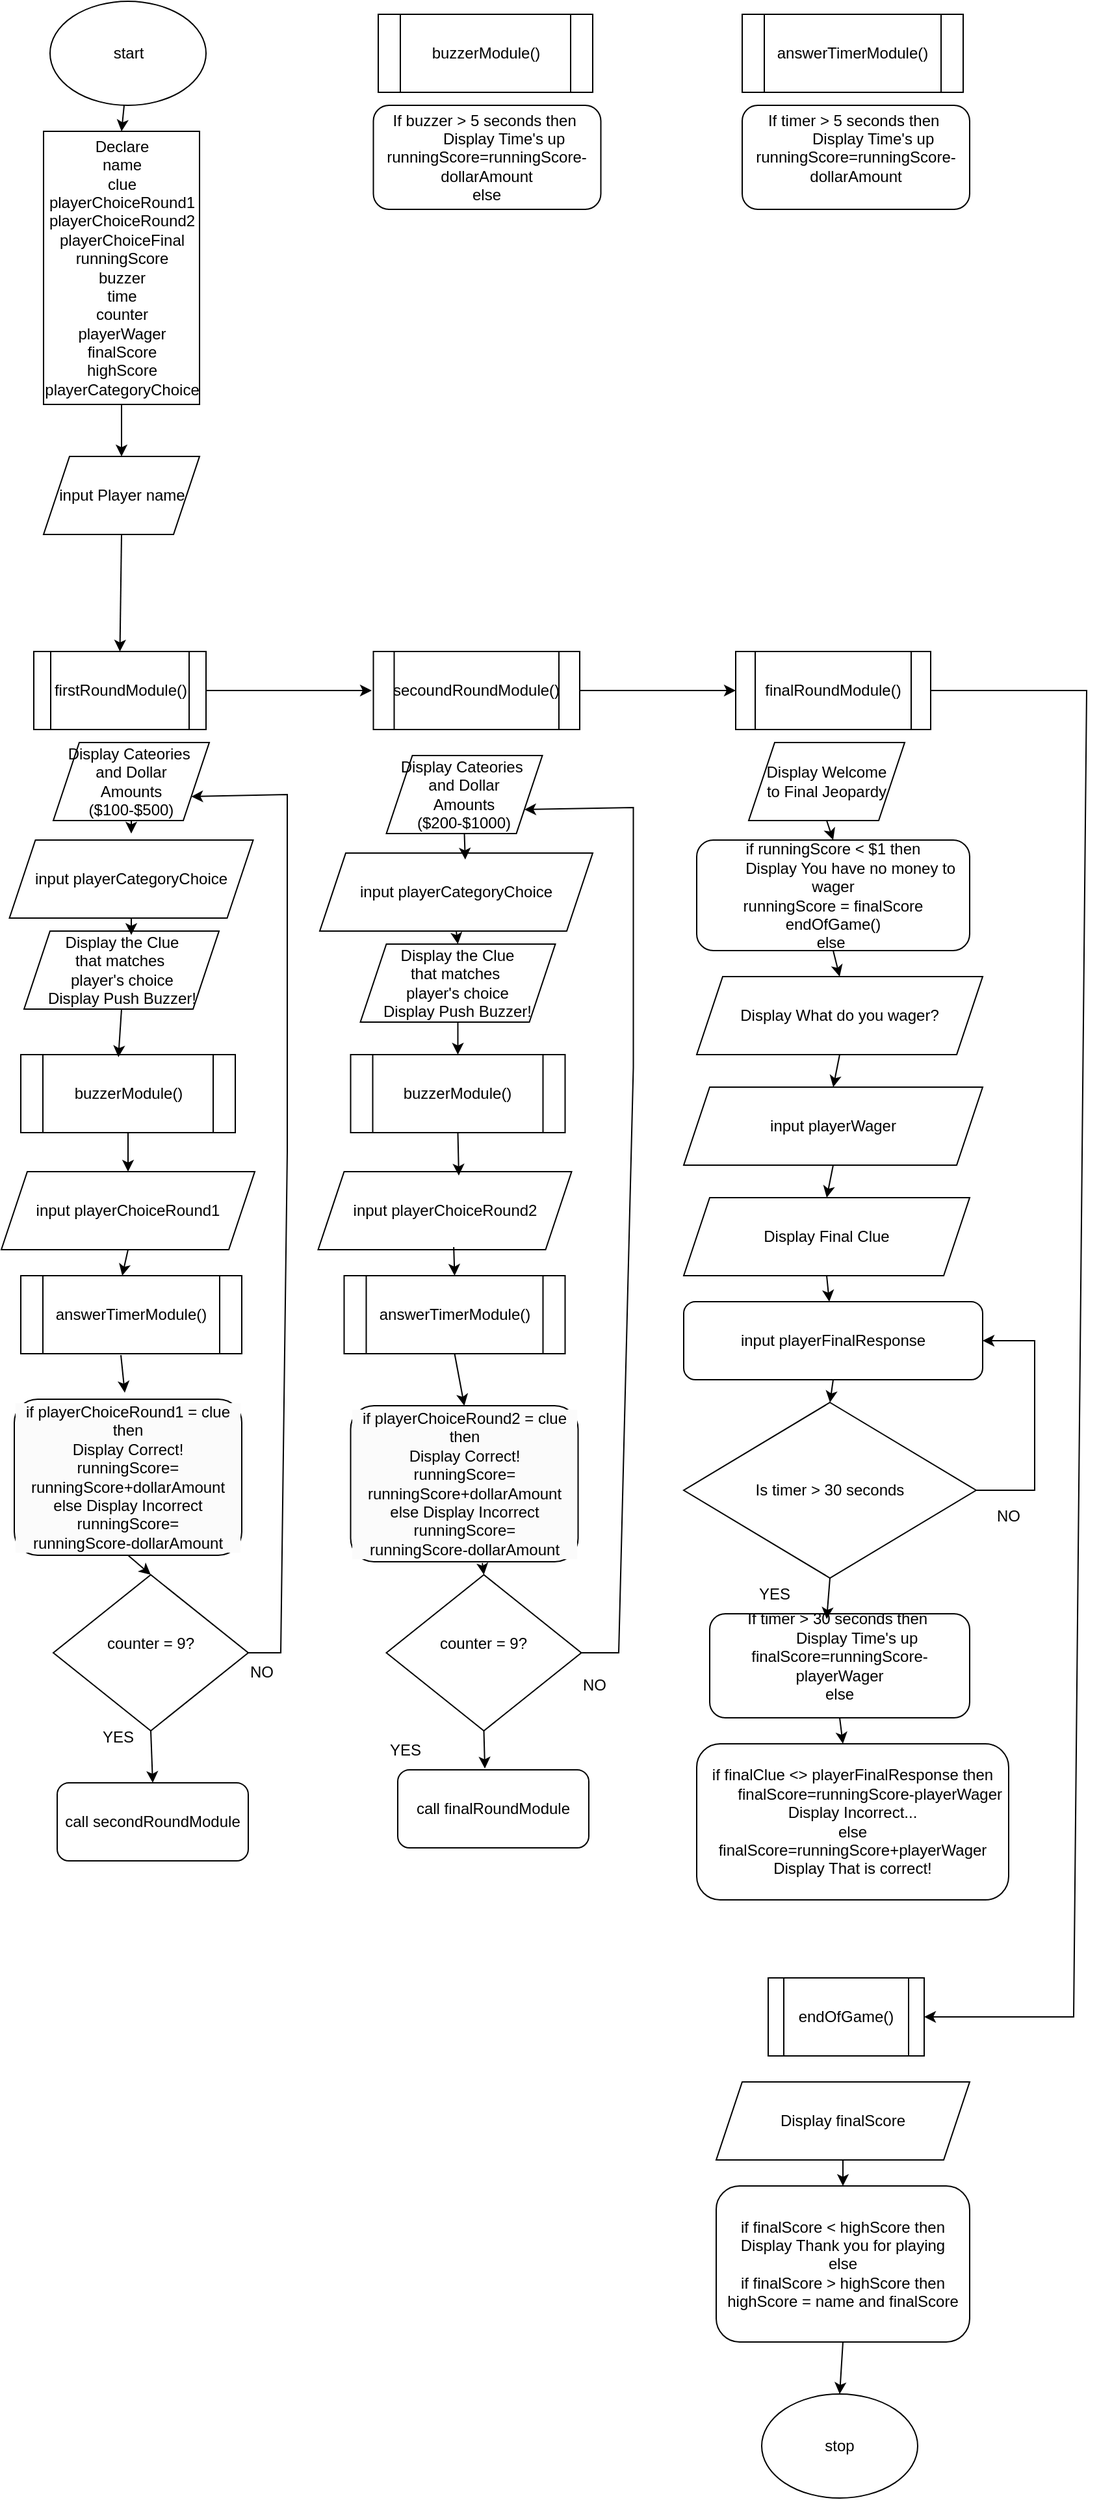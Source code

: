 <mxfile version="24.7.17">
  <diagram name="Page-1" id="1mhyd2RmHcJSfzY_riYw">
    <mxGraphModel dx="1114" dy="659" grid="1" gridSize="10" guides="1" tooltips="1" connect="1" arrows="1" fold="1" page="1" pageScale="1" pageWidth="850" pageHeight="1100" math="0" shadow="0">
      <root>
        <mxCell id="0" />
        <mxCell id="1" parent="0" />
        <mxCell id="DNOfdD8zVIgNk7MukMJV-1" value="start" style="ellipse;whiteSpace=wrap;html=1;" vertex="1" parent="1">
          <mxGeometry x="42.5" width="120" height="80" as="geometry" />
        </mxCell>
        <mxCell id="DNOfdD8zVIgNk7MukMJV-3" value="Declare&lt;div&gt;name&lt;/div&gt;&lt;div&gt;clue&lt;/div&gt;&lt;div&gt;playerChoiceRound1&lt;/div&gt;&lt;div&gt;playerChoiceRound2&lt;/div&gt;&lt;div&gt;playerChoiceFinal&lt;/div&gt;&lt;div&gt;runningScore&lt;/div&gt;&lt;div&gt;&lt;span style=&quot;background-color: initial;&quot;&gt;buzzer&lt;/span&gt;&lt;/div&gt;&lt;div&gt;&lt;span style=&quot;background-color: initial;&quot;&gt;time&lt;/span&gt;&lt;br&gt;&lt;/div&gt;&lt;div&gt;counter&lt;/div&gt;&lt;div&gt;playerWager&lt;/div&gt;&lt;div&gt;finalScore&lt;/div&gt;&lt;div&gt;highScore&lt;/div&gt;&lt;div&gt;playerCategoryChoice&lt;br&gt;&lt;/div&gt;" style="rounded=0;whiteSpace=wrap;html=1;" vertex="1" parent="1">
          <mxGeometry x="37.5" y="100" width="120" height="210" as="geometry" />
        </mxCell>
        <mxCell id="DNOfdD8zVIgNk7MukMJV-4" value="" style="endArrow=classic;html=1;rounded=0;entryX=0.5;entryY=0;entryDx=0;entryDy=0;" edge="1" parent="1" source="DNOfdD8zVIgNk7MukMJV-1" target="DNOfdD8zVIgNk7MukMJV-3">
          <mxGeometry width="50" height="50" relative="1" as="geometry">
            <mxPoint x="127.5" y="190" as="sourcePoint" />
            <mxPoint x="177.5" y="140" as="targetPoint" />
          </mxGeometry>
        </mxCell>
        <mxCell id="DNOfdD8zVIgNk7MukMJV-5" value="input Player name" style="shape=parallelogram;perimeter=parallelogramPerimeter;whiteSpace=wrap;html=1;fixedSize=1;" vertex="1" parent="1">
          <mxGeometry x="37.5" y="350" width="120" height="60" as="geometry" />
        </mxCell>
        <mxCell id="DNOfdD8zVIgNk7MukMJV-6" value="firstRoundModule()" style="shape=process;whiteSpace=wrap;html=1;backgroundOutline=1;" vertex="1" parent="1">
          <mxGeometry x="30" y="500" width="132.5" height="60" as="geometry" />
        </mxCell>
        <mxCell id="DNOfdD8zVIgNk7MukMJV-7" value="secoundRoundModule()" style="shape=process;whiteSpace=wrap;html=1;backgroundOutline=1;" vertex="1" parent="1">
          <mxGeometry x="291.25" y="500" width="158.75" height="60" as="geometry" />
        </mxCell>
        <mxCell id="DNOfdD8zVIgNk7MukMJV-8" value="finalRoundModule()" style="shape=process;whiteSpace=wrap;html=1;backgroundOutline=1;" vertex="1" parent="1">
          <mxGeometry x="570" y="500" width="150" height="60" as="geometry" />
        </mxCell>
        <mxCell id="DNOfdD8zVIgNk7MukMJV-9" value="Display Cateories&amp;nbsp;&lt;div&gt;and Dollar&lt;/div&gt;&lt;div&gt;Amounts&lt;/div&gt;&lt;div&gt;($100-$500)&lt;/div&gt;" style="shape=parallelogram;perimeter=parallelogramPerimeter;whiteSpace=wrap;html=1;fixedSize=1;" vertex="1" parent="1">
          <mxGeometry x="45" y="570" width="120" height="60" as="geometry" />
        </mxCell>
        <mxCell id="DNOfdD8zVIgNk7MukMJV-11" value="&lt;div&gt;&lt;br&gt;&lt;/div&gt;If buzzer &amp;gt; 5 seconds then&amp;nbsp;&lt;div&gt;&lt;span style=&quot;white-space: pre;&quot;&gt;&#x9;&lt;/span&gt;Display Time&#39;s up&lt;br&gt;&lt;/div&gt;&lt;div&gt;runningScore=runningScore-dollarAmount&lt;/div&gt;&lt;div&gt;else&lt;/div&gt;&lt;div&gt;&lt;br&gt;&lt;/div&gt;" style="rounded=1;whiteSpace=wrap;html=1;" vertex="1" parent="1">
          <mxGeometry x="291.25" y="80" width="175" height="80" as="geometry" />
        </mxCell>
        <mxCell id="DNOfdD8zVIgNk7MukMJV-12" value="input playerCategoryChoice" style="shape=parallelogram;perimeter=parallelogramPerimeter;whiteSpace=wrap;html=1;fixedSize=1;" vertex="1" parent="1">
          <mxGeometry x="11.25" y="645" width="187.5" height="60" as="geometry" />
        </mxCell>
        <mxCell id="DNOfdD8zVIgNk7MukMJV-13" value="Display the Clue&lt;div&gt;that matches&amp;nbsp;&lt;/div&gt;&lt;div&gt;player&#39;s choice&lt;/div&gt;&lt;div&gt;Display Push Buzzer!&lt;/div&gt;" style="shape=parallelogram;perimeter=parallelogramPerimeter;whiteSpace=wrap;html=1;fixedSize=1;" vertex="1" parent="1">
          <mxGeometry x="22.5" y="715" width="150" height="60" as="geometry" />
        </mxCell>
        <mxCell id="DNOfdD8zVIgNk7MukMJV-14" value="&lt;div style=&quot;forced-color-adjust: none; color: rgb(0, 0, 0); font-family: Helvetica; font-size: 12px; font-style: normal; font-variant-ligatures: normal; font-variant-caps: normal; font-weight: 400; letter-spacing: normal; orphans: 2; text-align: center; text-indent: 0px; text-transform: none; widows: 2; word-spacing: 0px; -webkit-text-stroke-width: 0px; white-space: normal; background-color: rgb(251, 251, 251); text-decoration-thickness: initial; text-decoration-style: initial; text-decoration-color: initial;&quot;&gt;if playerChoiceRound1 = clue then&lt;/div&gt;&lt;div style=&quot;forced-color-adjust: none; color: rgb(0, 0, 0); font-family: Helvetica; font-size: 12px; font-style: normal; font-variant-ligatures: normal; font-variant-caps: normal; font-weight: 400; letter-spacing: normal; orphans: 2; text-align: center; text-indent: 0px; text-transform: none; widows: 2; word-spacing: 0px; -webkit-text-stroke-width: 0px; white-space: normal; background-color: rgb(251, 251, 251); text-decoration-thickness: initial; text-decoration-style: initial; text-decoration-color: initial;&quot;&gt;Display Correct!&lt;/div&gt;&lt;div style=&quot;forced-color-adjust: none; color: rgb(0, 0, 0); font-family: Helvetica; font-size: 12px; font-style: normal; font-variant-ligatures: normal; font-variant-caps: normal; font-weight: 400; letter-spacing: normal; orphans: 2; text-align: center; text-indent: 0px; text-transform: none; widows: 2; word-spacing: 0px; -webkit-text-stroke-width: 0px; white-space: normal; background-color: rgb(251, 251, 251); text-decoration-thickness: initial; text-decoration-style: initial; text-decoration-color: initial;&quot;&gt;runningScore=&lt;/div&gt;&lt;div style=&quot;forced-color-adjust: none; color: rgb(0, 0, 0); font-family: Helvetica; font-size: 12px; font-style: normal; font-variant-ligatures: normal; font-variant-caps: normal; font-weight: 400; letter-spacing: normal; orphans: 2; text-align: center; text-indent: 0px; text-transform: none; widows: 2; word-spacing: 0px; -webkit-text-stroke-width: 0px; white-space: normal; background-color: rgb(251, 251, 251); text-decoration-thickness: initial; text-decoration-style: initial; text-decoration-color: initial;&quot;&gt;runningScore+dollarAmount&lt;/div&gt;&lt;div style=&quot;forced-color-adjust: none; color: rgb(0, 0, 0); font-family: Helvetica; font-size: 12px; font-style: normal; font-variant-ligatures: normal; font-variant-caps: normal; font-weight: 400; letter-spacing: normal; orphans: 2; text-align: center; text-indent: 0px; text-transform: none; widows: 2; word-spacing: 0px; -webkit-text-stroke-width: 0px; white-space: normal; background-color: rgb(251, 251, 251); text-decoration-thickness: initial; text-decoration-style: initial; text-decoration-color: initial;&quot;&gt;else Display Incorrect&lt;/div&gt;&lt;div style=&quot;forced-color-adjust: none; color: rgb(0, 0, 0); font-family: Helvetica; font-size: 12px; font-style: normal; font-variant-ligatures: normal; font-variant-caps: normal; font-weight: 400; letter-spacing: normal; orphans: 2; text-align: center; text-indent: 0px; text-transform: none; widows: 2; word-spacing: 0px; -webkit-text-stroke-width: 0px; white-space: normal; background-color: rgb(251, 251, 251); text-decoration-thickness: initial; text-decoration-style: initial; text-decoration-color: initial;&quot;&gt;runningScore=&lt;/div&gt;&lt;div style=&quot;forced-color-adjust: none; color: rgb(0, 0, 0); font-family: Helvetica; font-size: 12px; font-style: normal; font-variant-ligatures: normal; font-variant-caps: normal; font-weight: 400; letter-spacing: normal; orphans: 2; text-align: center; text-indent: 0px; text-transform: none; widows: 2; word-spacing: 0px; -webkit-text-stroke-width: 0px; white-space: normal; background-color: rgb(251, 251, 251); text-decoration-thickness: initial; text-decoration-style: initial; text-decoration-color: initial;&quot;&gt;runningScore-dollarAmount&lt;/div&gt;" style="rounded=1;whiteSpace=wrap;html=1;" vertex="1" parent="1">
          <mxGeometry x="15" y="1075" width="175" height="120" as="geometry" />
        </mxCell>
        <mxCell id="DNOfdD8zVIgNk7MukMJV-15" value="counter = 9?&lt;div&gt;&lt;br&gt;&lt;/div&gt;" style="rhombus;whiteSpace=wrap;html=1;" vertex="1" parent="1">
          <mxGeometry x="45" y="1210" width="150" height="120" as="geometry" />
        </mxCell>
        <mxCell id="DNOfdD8zVIgNk7MukMJV-17" value="NO" style="text;html=1;align=center;verticalAlign=middle;resizable=0;points=[];autosize=1;strokeColor=none;fillColor=none;" vertex="1" parent="1">
          <mxGeometry x="185" y="1270" width="40" height="30" as="geometry" />
        </mxCell>
        <mxCell id="DNOfdD8zVIgNk7MukMJV-18" value="YES" style="text;html=1;align=center;verticalAlign=middle;whiteSpace=wrap;rounded=0;" vertex="1" parent="1">
          <mxGeometry x="65" y="1320" width="60" height="30" as="geometry" />
        </mxCell>
        <mxCell id="DNOfdD8zVIgNk7MukMJV-21" value="" style="endArrow=classic;html=1;rounded=0;exitX=1;exitY=0.5;exitDx=0;exitDy=0;entryX=1;entryY=0.75;entryDx=0;entryDy=0;" edge="1" parent="1" source="DNOfdD8zVIgNk7MukMJV-15" target="DNOfdD8zVIgNk7MukMJV-9">
          <mxGeometry width="50" height="50" relative="1" as="geometry">
            <mxPoint x="275" y="1155" as="sourcePoint" />
            <mxPoint x="225" y="723" as="targetPoint" />
            <Array as="points">
              <mxPoint x="220" y="1270" />
              <mxPoint x="225" y="885" />
              <mxPoint x="225" y="685" />
              <mxPoint x="225" y="610" />
            </Array>
          </mxGeometry>
        </mxCell>
        <mxCell id="DNOfdD8zVIgNk7MukMJV-22" value="Display Cateories&amp;nbsp;&lt;div&gt;and Dollar&lt;/div&gt;&lt;div&gt;Amounts&lt;/div&gt;&lt;div&gt;($200-$1000)&lt;/div&gt;" style="shape=parallelogram;perimeter=parallelogramPerimeter;whiteSpace=wrap;html=1;fixedSize=1;" vertex="1" parent="1">
          <mxGeometry x="301.25" y="580" width="120" height="60" as="geometry" />
        </mxCell>
        <mxCell id="DNOfdD8zVIgNk7MukMJV-24" value="input playerCategoryChoice" style="shape=parallelogram;perimeter=parallelogramPerimeter;whiteSpace=wrap;html=1;fixedSize=1;" vertex="1" parent="1">
          <mxGeometry x="250" y="655" width="210" height="60" as="geometry" />
        </mxCell>
        <mxCell id="DNOfdD8zVIgNk7MukMJV-25" value="Display the Clue&lt;div&gt;that matches&amp;nbsp;&lt;/div&gt;&lt;div&gt;player&#39;s choice&lt;/div&gt;&lt;div&gt;Display Push Buzzer!&lt;/div&gt;" style="shape=parallelogram;perimeter=parallelogramPerimeter;whiteSpace=wrap;html=1;fixedSize=1;" vertex="1" parent="1">
          <mxGeometry x="281.25" y="725" width="150" height="60" as="geometry" />
        </mxCell>
        <mxCell id="DNOfdD8zVIgNk7MukMJV-26" value="&lt;div style=&quot;forced-color-adjust: none; color: rgb(0, 0, 0); font-family: Helvetica; font-size: 12px; font-style: normal; font-variant-ligatures: normal; font-variant-caps: normal; font-weight: 400; letter-spacing: normal; orphans: 2; text-align: center; text-indent: 0px; text-transform: none; widows: 2; word-spacing: 0px; -webkit-text-stroke-width: 0px; white-space: normal; background-color: rgb(251, 251, 251); text-decoration-thickness: initial; text-decoration-style: initial; text-decoration-color: initial;&quot;&gt;if playerChoiceRound2 = clue then&lt;/div&gt;&lt;div style=&quot;forced-color-adjust: none; color: rgb(0, 0, 0); font-family: Helvetica; font-size: 12px; font-style: normal; font-variant-ligatures: normal; font-variant-caps: normal; font-weight: 400; letter-spacing: normal; orphans: 2; text-align: center; text-indent: 0px; text-transform: none; widows: 2; word-spacing: 0px; -webkit-text-stroke-width: 0px; white-space: normal; background-color: rgb(251, 251, 251); text-decoration-thickness: initial; text-decoration-style: initial; text-decoration-color: initial;&quot;&gt;Display Correct!&lt;/div&gt;&lt;div style=&quot;forced-color-adjust: none; color: rgb(0, 0, 0); font-family: Helvetica; font-size: 12px; font-style: normal; font-variant-ligatures: normal; font-variant-caps: normal; font-weight: 400; letter-spacing: normal; orphans: 2; text-align: center; text-indent: 0px; text-transform: none; widows: 2; word-spacing: 0px; -webkit-text-stroke-width: 0px; white-space: normal; background-color: rgb(251, 251, 251); text-decoration-thickness: initial; text-decoration-style: initial; text-decoration-color: initial;&quot;&gt;runningScore=&lt;/div&gt;&lt;div style=&quot;forced-color-adjust: none; color: rgb(0, 0, 0); font-family: Helvetica; font-size: 12px; font-style: normal; font-variant-ligatures: normal; font-variant-caps: normal; font-weight: 400; letter-spacing: normal; orphans: 2; text-align: center; text-indent: 0px; text-transform: none; widows: 2; word-spacing: 0px; -webkit-text-stroke-width: 0px; white-space: normal; background-color: rgb(251, 251, 251); text-decoration-thickness: initial; text-decoration-style: initial; text-decoration-color: initial;&quot;&gt;runningScore+dollarAmount&lt;/div&gt;&lt;div style=&quot;forced-color-adjust: none; color: rgb(0, 0, 0); font-family: Helvetica; font-size: 12px; font-style: normal; font-variant-ligatures: normal; font-variant-caps: normal; font-weight: 400; letter-spacing: normal; orphans: 2; text-align: center; text-indent: 0px; text-transform: none; widows: 2; word-spacing: 0px; -webkit-text-stroke-width: 0px; white-space: normal; background-color: rgb(251, 251, 251); text-decoration-thickness: initial; text-decoration-style: initial; text-decoration-color: initial;&quot;&gt;else Display Incorrect&lt;/div&gt;&lt;div style=&quot;forced-color-adjust: none; color: rgb(0, 0, 0); font-family: Helvetica; font-size: 12px; font-style: normal; font-variant-ligatures: normal; font-variant-caps: normal; font-weight: 400; letter-spacing: normal; orphans: 2; text-align: center; text-indent: 0px; text-transform: none; widows: 2; word-spacing: 0px; -webkit-text-stroke-width: 0px; white-space: normal; background-color: rgb(251, 251, 251); text-decoration-thickness: initial; text-decoration-style: initial; text-decoration-color: initial;&quot;&gt;runningScore=&lt;/div&gt;&lt;div style=&quot;forced-color-adjust: none; color: rgb(0, 0, 0); font-family: Helvetica; font-size: 12px; font-style: normal; font-variant-ligatures: normal; font-variant-caps: normal; font-weight: 400; letter-spacing: normal; orphans: 2; text-align: center; text-indent: 0px; text-transform: none; widows: 2; word-spacing: 0px; -webkit-text-stroke-width: 0px; white-space: normal; background-color: rgb(251, 251, 251); text-decoration-thickness: initial; text-decoration-style: initial; text-decoration-color: initial;&quot;&gt;runningScore-dollarAmount&lt;/div&gt;" style="rounded=1;whiteSpace=wrap;html=1;" vertex="1" parent="1">
          <mxGeometry x="273.75" y="1080" width="175" height="120" as="geometry" />
        </mxCell>
        <mxCell id="DNOfdD8zVIgNk7MukMJV-27" value="counter = 9?&lt;div&gt;&lt;br&gt;&lt;/div&gt;" style="rhombus;whiteSpace=wrap;html=1;" vertex="1" parent="1">
          <mxGeometry x="301.25" y="1210" width="150" height="120" as="geometry" />
        </mxCell>
        <mxCell id="DNOfdD8zVIgNk7MukMJV-28" value="NO" style="text;html=1;align=center;verticalAlign=middle;resizable=0;points=[];autosize=1;strokeColor=none;fillColor=none;" vertex="1" parent="1">
          <mxGeometry x="441.25" y="1280" width="40" height="30" as="geometry" />
        </mxCell>
        <mxCell id="DNOfdD8zVIgNk7MukMJV-29" value="YES" style="text;html=1;align=center;verticalAlign=middle;whiteSpace=wrap;rounded=0;" vertex="1" parent="1">
          <mxGeometry x="286.25" y="1330" width="60" height="30" as="geometry" />
        </mxCell>
        <mxCell id="DNOfdD8zVIgNk7MukMJV-30" value="" style="endArrow=classic;html=1;rounded=0;exitX=1;exitY=0.5;exitDx=0;exitDy=0;entryX=1;entryY=0.75;entryDx=0;entryDy=0;" edge="1" parent="1" source="DNOfdD8zVIgNk7MukMJV-27" target="DNOfdD8zVIgNk7MukMJV-22">
          <mxGeometry width="50" height="50" relative="1" as="geometry">
            <mxPoint x="541.25" y="1090" as="sourcePoint" />
            <mxPoint x="491.25" y="658" as="targetPoint" />
            <Array as="points">
              <mxPoint x="480" y="1270" />
              <mxPoint x="491.25" y="820" />
              <mxPoint x="491.25" y="620" />
            </Array>
          </mxGeometry>
        </mxCell>
        <mxCell id="DNOfdD8zVIgNk7MukMJV-33" value="Display Welcome&lt;div&gt;to Final Jeopardy&lt;/div&gt;" style="shape=parallelogram;perimeter=parallelogramPerimeter;whiteSpace=wrap;html=1;fixedSize=1;" vertex="1" parent="1">
          <mxGeometry x="580" y="570" width="120" height="60" as="geometry" />
        </mxCell>
        <mxCell id="DNOfdD8zVIgNk7MukMJV-34" value="if runningScore &amp;lt; $1 then&lt;div&gt;&lt;span style=&quot;white-space: pre;&quot;&gt;&#x9;&lt;/span&gt;Display You have no money to wager&lt;br&gt;&lt;/div&gt;&lt;div&gt;runningScore = finalScore&lt;/div&gt;&lt;div&gt;endOfGame()&lt;/div&gt;&lt;div&gt;else&amp;nbsp;&lt;/div&gt;" style="rounded=1;whiteSpace=wrap;html=1;" vertex="1" parent="1">
          <mxGeometry x="540" y="645" width="210" height="85" as="geometry" />
        </mxCell>
        <mxCell id="DNOfdD8zVIgNk7MukMJV-36" value="Display What do you wager?" style="shape=parallelogram;perimeter=parallelogramPerimeter;whiteSpace=wrap;html=1;fixedSize=1;" vertex="1" parent="1">
          <mxGeometry x="540" y="750" width="220" height="60" as="geometry" />
        </mxCell>
        <mxCell id="DNOfdD8zVIgNk7MukMJV-37" value="input playerWager" style="shape=parallelogram;perimeter=parallelogramPerimeter;whiteSpace=wrap;html=1;fixedSize=1;" vertex="1" parent="1">
          <mxGeometry x="530" y="835" width="230" height="60" as="geometry" />
        </mxCell>
        <mxCell id="DNOfdD8zVIgNk7MukMJV-38" value="Display Final Clue" style="shape=parallelogram;perimeter=parallelogramPerimeter;whiteSpace=wrap;html=1;fixedSize=1;" vertex="1" parent="1">
          <mxGeometry x="530" y="920" width="220" height="60" as="geometry" />
        </mxCell>
        <mxCell id="DNOfdD8zVIgNk7MukMJV-39" value="If timer &amp;gt; 30 seconds then&amp;nbsp;&lt;div&gt;&lt;span style=&quot;white-space: pre;&quot;&gt;&#x9;&lt;/span&gt;Display Time&#39;s up&lt;br&gt;&lt;/div&gt;&lt;div&gt;finalScore=runningScore-playerWager&lt;/div&gt;&lt;div&gt;else&lt;/div&gt;&lt;div&gt;&lt;br&gt;&lt;/div&gt;" style="rounded=1;whiteSpace=wrap;html=1;" vertex="1" parent="1">
          <mxGeometry x="550" y="1240" width="200" height="80" as="geometry" />
        </mxCell>
        <mxCell id="DNOfdD8zVIgNk7MukMJV-41" value="If timer &amp;gt; 5 seconds then&amp;nbsp;&lt;div&gt;&lt;span style=&quot;white-space: pre;&quot;&gt;&#x9;&lt;/span&gt;Display Time&#39;s up&lt;br&gt;&lt;/div&gt;&lt;div&gt;runningScore=runningScore-dollarAmount&lt;/div&gt;&lt;div&gt;&lt;br&gt;&lt;/div&gt;" style="rounded=1;whiteSpace=wrap;html=1;" vertex="1" parent="1">
          <mxGeometry x="575" y="80" width="175" height="80" as="geometry" />
        </mxCell>
        <mxCell id="DNOfdD8zVIgNk7MukMJV-42" value="input playerChoiceRound1" style="shape=parallelogram;perimeter=parallelogramPerimeter;whiteSpace=wrap;html=1;fixedSize=1;" vertex="1" parent="1">
          <mxGeometry x="5" y="900" width="195" height="60" as="geometry" />
        </mxCell>
        <mxCell id="DNOfdD8zVIgNk7MukMJV-46" value="input playerChoiceRound2" style="shape=parallelogram;perimeter=parallelogramPerimeter;whiteSpace=wrap;html=1;fixedSize=1;" vertex="1" parent="1">
          <mxGeometry x="248.75" y="900" width="195" height="60" as="geometry" />
        </mxCell>
        <mxCell id="DNOfdD8zVIgNk7MukMJV-47" value="input playerFinalResponse" style="rounded=1;whiteSpace=wrap;html=1;" vertex="1" parent="1">
          <mxGeometry x="530" y="1000" width="230" height="60" as="geometry" />
        </mxCell>
        <mxCell id="DNOfdD8zVIgNk7MukMJV-52" value="if finalClue &amp;lt;&amp;gt; playerFinalResponse then&lt;div&gt;&lt;span style=&quot;white-space: pre;&quot;&gt;&#x9;&lt;/span&gt;finalScore=runningScore-playerWager&lt;br&gt;&lt;/div&gt;&lt;div&gt;Display Incorrect...&lt;/div&gt;&lt;div&gt;else&lt;/div&gt;&lt;div&gt;finalScore=runningScore+playerWager&lt;/div&gt;&lt;div&gt;Display That is correct!&lt;/div&gt;" style="rounded=1;whiteSpace=wrap;html=1;" vertex="1" parent="1">
          <mxGeometry x="540" y="1340" width="240" height="120" as="geometry" />
        </mxCell>
        <mxCell id="DNOfdD8zVIgNk7MukMJV-53" value="Is timer &amp;gt; 30 seconds" style="rhombus;whiteSpace=wrap;html=1;" vertex="1" parent="1">
          <mxGeometry x="530" y="1077.5" width="225" height="135" as="geometry" />
        </mxCell>
        <mxCell id="DNOfdD8zVIgNk7MukMJV-55" value="" style="endArrow=classic;html=1;rounded=0;exitX=1;exitY=0.5;exitDx=0;exitDy=0;entryX=1;entryY=0.5;entryDx=0;entryDy=0;" edge="1" parent="1" source="DNOfdD8zVIgNk7MukMJV-53" target="DNOfdD8zVIgNk7MukMJV-47">
          <mxGeometry width="50" height="50" relative="1" as="geometry">
            <mxPoint x="750" y="1200" as="sourcePoint" />
            <mxPoint x="800" y="1150" as="targetPoint" />
            <Array as="points">
              <mxPoint x="800" y="1145" />
              <mxPoint x="800" y="1030" />
            </Array>
          </mxGeometry>
        </mxCell>
        <mxCell id="DNOfdD8zVIgNk7MukMJV-56" value="endOfGame()" style="shape=process;whiteSpace=wrap;html=1;backgroundOutline=1;" vertex="1" parent="1">
          <mxGeometry x="595" y="1520" width="120" height="60" as="geometry" />
        </mxCell>
        <mxCell id="DNOfdD8zVIgNk7MukMJV-58" value="Display finalScore" style="shape=parallelogram;perimeter=parallelogramPerimeter;whiteSpace=wrap;html=1;fixedSize=1;" vertex="1" parent="1">
          <mxGeometry x="555" y="1600" width="195" height="60" as="geometry" />
        </mxCell>
        <mxCell id="DNOfdD8zVIgNk7MukMJV-59" value="if finalScore &amp;lt; highScore then&lt;div&gt;Display Thank you for playing&lt;/div&gt;&lt;div&gt;else&lt;/div&gt;&lt;div&gt;if finalScore &amp;gt; highScore then&lt;/div&gt;&lt;div&gt;highScore = name and finalScore&lt;/div&gt;" style="rounded=1;whiteSpace=wrap;html=1;" vertex="1" parent="1">
          <mxGeometry x="555" y="1680" width="195" height="120" as="geometry" />
        </mxCell>
        <mxCell id="DNOfdD8zVIgNk7MukMJV-60" value="call secondRoundModule" style="rounded=1;whiteSpace=wrap;html=1;" vertex="1" parent="1">
          <mxGeometry x="48" y="1370" width="147" height="60" as="geometry" />
        </mxCell>
        <mxCell id="DNOfdD8zVIgNk7MukMJV-61" value="call finalRoundModule" style="rounded=1;whiteSpace=wrap;html=1;" vertex="1" parent="1">
          <mxGeometry x="310" y="1360" width="147" height="60" as="geometry" />
        </mxCell>
        <mxCell id="DNOfdD8zVIgNk7MukMJV-65" value="YES" style="text;html=1;align=center;verticalAlign=middle;whiteSpace=wrap;rounded=0;" vertex="1" parent="1">
          <mxGeometry x="570" y="1210" width="60" height="30" as="geometry" />
        </mxCell>
        <mxCell id="DNOfdD8zVIgNk7MukMJV-66" value="NO" style="text;html=1;align=center;verticalAlign=middle;whiteSpace=wrap;rounded=0;" vertex="1" parent="1">
          <mxGeometry x="750" y="1150" width="60" height="30" as="geometry" />
        </mxCell>
        <mxCell id="DNOfdD8zVIgNk7MukMJV-67" value="" style="endArrow=classic;html=1;rounded=0;exitX=0.5;exitY=1;exitDx=0;exitDy=0;entryX=0.5;entryY=0;entryDx=0;entryDy=0;" edge="1" parent="1" source="DNOfdD8zVIgNk7MukMJV-3" target="DNOfdD8zVIgNk7MukMJV-5">
          <mxGeometry width="50" height="50" relative="1" as="geometry">
            <mxPoint x="107.5" y="270" as="sourcePoint" />
            <mxPoint x="157.5" y="220" as="targetPoint" />
          </mxGeometry>
        </mxCell>
        <mxCell id="DNOfdD8zVIgNk7MukMJV-68" value="" style="endArrow=classic;html=1;rounded=0;exitX=0.5;exitY=1;exitDx=0;exitDy=0;entryX=0.5;entryY=0;entryDx=0;entryDy=0;" edge="1" parent="1" source="DNOfdD8zVIgNk7MukMJV-5" target="DNOfdD8zVIgNk7MukMJV-6">
          <mxGeometry width="50" height="50" relative="1" as="geometry">
            <mxPoint x="380" y="280" as="sourcePoint" />
            <mxPoint x="430" y="230" as="targetPoint" />
          </mxGeometry>
        </mxCell>
        <mxCell id="DNOfdD8zVIgNk7MukMJV-69" value="" style="endArrow=classic;html=1;rounded=0;exitX=1;exitY=0.5;exitDx=0;exitDy=0;" edge="1" parent="1" source="DNOfdD8zVIgNk7MukMJV-6">
          <mxGeometry width="50" height="50" relative="1" as="geometry">
            <mxPoint x="380" y="520" as="sourcePoint" />
            <mxPoint x="290" y="530" as="targetPoint" />
          </mxGeometry>
        </mxCell>
        <mxCell id="DNOfdD8zVIgNk7MukMJV-70" value="" style="endArrow=classic;html=1;rounded=0;exitX=1;exitY=0.5;exitDx=0;exitDy=0;entryX=0;entryY=0.5;entryDx=0;entryDy=0;" edge="1" parent="1" source="DNOfdD8zVIgNk7MukMJV-7" target="DNOfdD8zVIgNk7MukMJV-8">
          <mxGeometry width="50" height="50" relative="1" as="geometry">
            <mxPoint x="380" y="520" as="sourcePoint" />
            <mxPoint x="430" y="470" as="targetPoint" />
          </mxGeometry>
        </mxCell>
        <mxCell id="DNOfdD8zVIgNk7MukMJV-72" value="" style="endArrow=classic;html=1;rounded=0;exitX=1;exitY=0.5;exitDx=0;exitDy=0;entryX=1;entryY=0.5;entryDx=0;entryDy=0;" edge="1" parent="1" source="DNOfdD8zVIgNk7MukMJV-8" target="DNOfdD8zVIgNk7MukMJV-56">
          <mxGeometry width="50" height="50" relative="1" as="geometry">
            <mxPoint x="760" y="520" as="sourcePoint" />
            <mxPoint x="765" y="1540" as="targetPoint" />
            <Array as="points">
              <mxPoint x="840" y="530" />
              <mxPoint x="830" y="1550" />
            </Array>
          </mxGeometry>
        </mxCell>
        <mxCell id="DNOfdD8zVIgNk7MukMJV-73" value="buzzerModule()" style="shape=process;whiteSpace=wrap;html=1;backgroundOutline=1;" vertex="1" parent="1">
          <mxGeometry x="295" y="10" width="165" height="60" as="geometry" />
        </mxCell>
        <mxCell id="DNOfdD8zVIgNk7MukMJV-74" value="buzzerModule()" style="shape=process;whiteSpace=wrap;html=1;backgroundOutline=1;" vertex="1" parent="1">
          <mxGeometry x="20" y="810" width="165" height="60" as="geometry" />
        </mxCell>
        <mxCell id="DNOfdD8zVIgNk7MukMJV-75" value="buzzerModule()" style="shape=process;whiteSpace=wrap;html=1;backgroundOutline=1;" vertex="1" parent="1">
          <mxGeometry x="273.75" y="810" width="165" height="60" as="geometry" />
        </mxCell>
        <mxCell id="DNOfdD8zVIgNk7MukMJV-76" value="answerTimerModule()" style="shape=process;whiteSpace=wrap;html=1;backgroundOutline=1;" vertex="1" parent="1">
          <mxGeometry x="575" y="10" width="170" height="60" as="geometry" />
        </mxCell>
        <mxCell id="DNOfdD8zVIgNk7MukMJV-77" value="answerTimerModule()" style="shape=process;whiteSpace=wrap;html=1;backgroundOutline=1;" vertex="1" parent="1">
          <mxGeometry x="20" y="980" width="170" height="60" as="geometry" />
        </mxCell>
        <mxCell id="DNOfdD8zVIgNk7MukMJV-78" value="answerTimerModule()" style="shape=process;whiteSpace=wrap;html=1;backgroundOutline=1;" vertex="1" parent="1">
          <mxGeometry x="268.75" y="980" width="170" height="60" as="geometry" />
        </mxCell>
        <mxCell id="DNOfdD8zVIgNk7MukMJV-80" value="" style="endArrow=classic;html=1;rounded=0;exitX=0.5;exitY=1;exitDx=0;exitDy=0;" edge="1" parent="1" source="DNOfdD8zVIgNk7MukMJV-9">
          <mxGeometry width="50" height="50" relative="1" as="geometry">
            <mxPoint x="380" y="670" as="sourcePoint" />
            <mxPoint x="105" y="640" as="targetPoint" />
          </mxGeometry>
        </mxCell>
        <mxCell id="DNOfdD8zVIgNk7MukMJV-81" value="" style="endArrow=classic;html=1;rounded=0;exitX=0.5;exitY=1;exitDx=0;exitDy=0;entryX=0.55;entryY=0.05;entryDx=0;entryDy=0;entryPerimeter=0;" edge="1" parent="1" source="DNOfdD8zVIgNk7MukMJV-12" target="DNOfdD8zVIgNk7MukMJV-13">
          <mxGeometry width="50" height="50" relative="1" as="geometry">
            <mxPoint x="380" y="790" as="sourcePoint" />
            <mxPoint x="430" y="740" as="targetPoint" />
          </mxGeometry>
        </mxCell>
        <mxCell id="DNOfdD8zVIgNk7MukMJV-82" value="" style="endArrow=classic;html=1;rounded=0;exitX=0.5;exitY=1;exitDx=0;exitDy=0;entryX=0.455;entryY=0.033;entryDx=0;entryDy=0;entryPerimeter=0;" edge="1" parent="1" source="DNOfdD8zVIgNk7MukMJV-13" target="DNOfdD8zVIgNk7MukMJV-74">
          <mxGeometry width="50" height="50" relative="1" as="geometry">
            <mxPoint x="380" y="910" as="sourcePoint" />
            <mxPoint x="430" y="860" as="targetPoint" />
          </mxGeometry>
        </mxCell>
        <mxCell id="DNOfdD8zVIgNk7MukMJV-83" value="" style="endArrow=classic;html=1;rounded=0;exitX=0.5;exitY=1;exitDx=0;exitDy=0;entryX=0.5;entryY=0;entryDx=0;entryDy=0;" edge="1" parent="1" source="DNOfdD8zVIgNk7MukMJV-74" target="DNOfdD8zVIgNk7MukMJV-42">
          <mxGeometry width="50" height="50" relative="1" as="geometry">
            <mxPoint x="380" y="1030" as="sourcePoint" />
            <mxPoint x="430" y="980" as="targetPoint" />
          </mxGeometry>
        </mxCell>
        <mxCell id="DNOfdD8zVIgNk7MukMJV-84" value="" style="endArrow=classic;html=1;rounded=0;exitX=0.5;exitY=1;exitDx=0;exitDy=0;entryX=0.459;entryY=0;entryDx=0;entryDy=0;entryPerimeter=0;" edge="1" parent="1" source="DNOfdD8zVIgNk7MukMJV-42" target="DNOfdD8zVIgNk7MukMJV-77">
          <mxGeometry width="50" height="50" relative="1" as="geometry">
            <mxPoint x="380" y="1030" as="sourcePoint" />
            <mxPoint x="430" y="980" as="targetPoint" />
          </mxGeometry>
        </mxCell>
        <mxCell id="DNOfdD8zVIgNk7MukMJV-85" value="" style="endArrow=classic;html=1;rounded=0;exitX=0.453;exitY=1.017;exitDx=0;exitDy=0;exitPerimeter=0;" edge="1" parent="1" source="DNOfdD8zVIgNk7MukMJV-77">
          <mxGeometry width="50" height="50" relative="1" as="geometry">
            <mxPoint x="380" y="1150" as="sourcePoint" />
            <mxPoint x="100" y="1070" as="targetPoint" />
          </mxGeometry>
        </mxCell>
        <mxCell id="DNOfdD8zVIgNk7MukMJV-86" value="" style="endArrow=classic;html=1;rounded=0;exitX=0.5;exitY=1;exitDx=0;exitDy=0;entryX=0.5;entryY=0;entryDx=0;entryDy=0;" edge="1" parent="1" source="DNOfdD8zVIgNk7MukMJV-14" target="DNOfdD8zVIgNk7MukMJV-15">
          <mxGeometry width="50" height="50" relative="1" as="geometry">
            <mxPoint x="380" y="1270" as="sourcePoint" />
            <mxPoint x="430" y="1220" as="targetPoint" />
          </mxGeometry>
        </mxCell>
        <mxCell id="DNOfdD8zVIgNk7MukMJV-87" value="" style="endArrow=classic;html=1;rounded=0;exitX=0.5;exitY=1;exitDx=0;exitDy=0;entryX=0.5;entryY=0;entryDx=0;entryDy=0;" edge="1" parent="1" source="DNOfdD8zVIgNk7MukMJV-15" target="DNOfdD8zVIgNk7MukMJV-60">
          <mxGeometry width="50" height="50" relative="1" as="geometry">
            <mxPoint x="380" y="1270" as="sourcePoint" />
            <mxPoint x="430" y="1220" as="targetPoint" />
          </mxGeometry>
        </mxCell>
        <mxCell id="DNOfdD8zVIgNk7MukMJV-88" value="" style="endArrow=classic;html=1;rounded=0;exitX=0.5;exitY=1;exitDx=0;exitDy=0;entryX=0.533;entryY=0.083;entryDx=0;entryDy=0;entryPerimeter=0;" edge="1" parent="1" source="DNOfdD8zVIgNk7MukMJV-22" target="DNOfdD8zVIgNk7MukMJV-24">
          <mxGeometry width="50" height="50" relative="1" as="geometry">
            <mxPoint x="380" y="790" as="sourcePoint" />
            <mxPoint x="430" y="740" as="targetPoint" />
          </mxGeometry>
        </mxCell>
        <mxCell id="DNOfdD8zVIgNk7MukMJV-89" value="" style="endArrow=classic;html=1;rounded=0;exitX=0.5;exitY=1;exitDx=0;exitDy=0;entryX=0.5;entryY=0;entryDx=0;entryDy=0;" edge="1" parent="1" source="DNOfdD8zVIgNk7MukMJV-24" target="DNOfdD8zVIgNk7MukMJV-25">
          <mxGeometry width="50" height="50" relative="1" as="geometry">
            <mxPoint x="380" y="790" as="sourcePoint" />
            <mxPoint x="430" y="740" as="targetPoint" />
          </mxGeometry>
        </mxCell>
        <mxCell id="DNOfdD8zVIgNk7MukMJV-90" value="" style="endArrow=classic;html=1;rounded=0;exitX=0.5;exitY=1;exitDx=0;exitDy=0;entryX=0.5;entryY=0;entryDx=0;entryDy=0;" edge="1" parent="1" source="DNOfdD8zVIgNk7MukMJV-25" target="DNOfdD8zVIgNk7MukMJV-75">
          <mxGeometry width="50" height="50" relative="1" as="geometry">
            <mxPoint x="380" y="1030" as="sourcePoint" />
            <mxPoint x="430" y="980" as="targetPoint" />
          </mxGeometry>
        </mxCell>
        <mxCell id="DNOfdD8zVIgNk7MukMJV-91" value="" style="endArrow=classic;html=1;rounded=0;exitX=0.5;exitY=1;exitDx=0;exitDy=0;entryX=0.555;entryY=0.05;entryDx=0;entryDy=0;entryPerimeter=0;" edge="1" parent="1" source="DNOfdD8zVIgNk7MukMJV-75" target="DNOfdD8zVIgNk7MukMJV-46">
          <mxGeometry width="50" height="50" relative="1" as="geometry">
            <mxPoint x="380" y="1030" as="sourcePoint" />
            <mxPoint x="430" y="980" as="targetPoint" />
          </mxGeometry>
        </mxCell>
        <mxCell id="DNOfdD8zVIgNk7MukMJV-92" value="" style="endArrow=classic;html=1;rounded=0;exitX=0.535;exitY=0.967;exitDx=0;exitDy=0;exitPerimeter=0;entryX=0.5;entryY=0;entryDx=0;entryDy=0;" edge="1" parent="1" source="DNOfdD8zVIgNk7MukMJV-46" target="DNOfdD8zVIgNk7MukMJV-78">
          <mxGeometry width="50" height="50" relative="1" as="geometry">
            <mxPoint x="380" y="1030" as="sourcePoint" />
            <mxPoint x="430" y="980" as="targetPoint" />
          </mxGeometry>
        </mxCell>
        <mxCell id="DNOfdD8zVIgNk7MukMJV-93" value="" style="endArrow=classic;html=1;rounded=0;exitX=0.5;exitY=1;exitDx=0;exitDy=0;entryX=0.5;entryY=0;entryDx=0;entryDy=0;" edge="1" parent="1" source="DNOfdD8zVIgNk7MukMJV-78" target="DNOfdD8zVIgNk7MukMJV-26">
          <mxGeometry width="50" height="50" relative="1" as="geometry">
            <mxPoint x="380" y="1150" as="sourcePoint" />
            <mxPoint x="430" y="1100" as="targetPoint" />
          </mxGeometry>
        </mxCell>
        <mxCell id="DNOfdD8zVIgNk7MukMJV-94" value="" style="endArrow=classic;html=1;rounded=0;exitX=0.579;exitY=1.008;exitDx=0;exitDy=0;exitPerimeter=0;entryX=0.5;entryY=0;entryDx=0;entryDy=0;" edge="1" parent="1" source="DNOfdD8zVIgNk7MukMJV-26" target="DNOfdD8zVIgNk7MukMJV-27">
          <mxGeometry width="50" height="50" relative="1" as="geometry">
            <mxPoint x="380" y="1390" as="sourcePoint" />
            <mxPoint x="430" y="1340" as="targetPoint" />
          </mxGeometry>
        </mxCell>
        <mxCell id="DNOfdD8zVIgNk7MukMJV-95" value="" style="endArrow=classic;html=1;rounded=0;exitX=0.5;exitY=1;exitDx=0;exitDy=0;entryX=0.456;entryY=-0.017;entryDx=0;entryDy=0;entryPerimeter=0;" edge="1" parent="1" source="DNOfdD8zVIgNk7MukMJV-27" target="DNOfdD8zVIgNk7MukMJV-61">
          <mxGeometry width="50" height="50" relative="1" as="geometry">
            <mxPoint x="380" y="1390" as="sourcePoint" />
            <mxPoint x="430" y="1340" as="targetPoint" />
          </mxGeometry>
        </mxCell>
        <mxCell id="DNOfdD8zVIgNk7MukMJV-96" value="" style="endArrow=classic;html=1;rounded=0;exitX=0.5;exitY=1;exitDx=0;exitDy=0;entryX=0.5;entryY=0;entryDx=0;entryDy=0;" edge="1" parent="1" source="DNOfdD8zVIgNk7MukMJV-33" target="DNOfdD8zVIgNk7MukMJV-34">
          <mxGeometry width="50" height="50" relative="1" as="geometry">
            <mxPoint x="380" y="670" as="sourcePoint" />
            <mxPoint x="430" y="620" as="targetPoint" />
          </mxGeometry>
        </mxCell>
        <mxCell id="DNOfdD8zVIgNk7MukMJV-97" value="" style="endArrow=classic;html=1;rounded=0;exitX=0.5;exitY=1;exitDx=0;exitDy=0;entryX=0.5;entryY=0;entryDx=0;entryDy=0;" edge="1" parent="1" source="DNOfdD8zVIgNk7MukMJV-34" target="DNOfdD8zVIgNk7MukMJV-36">
          <mxGeometry width="50" height="50" relative="1" as="geometry">
            <mxPoint x="380" y="910" as="sourcePoint" />
            <mxPoint x="430" y="860" as="targetPoint" />
          </mxGeometry>
        </mxCell>
        <mxCell id="DNOfdD8zVIgNk7MukMJV-98" value="" style="endArrow=classic;html=1;rounded=0;exitX=0.5;exitY=1;exitDx=0;exitDy=0;entryX=0.5;entryY=0;entryDx=0;entryDy=0;" edge="1" parent="1" source="DNOfdD8zVIgNk7MukMJV-36" target="DNOfdD8zVIgNk7MukMJV-37">
          <mxGeometry width="50" height="50" relative="1" as="geometry">
            <mxPoint x="380" y="910" as="sourcePoint" />
            <mxPoint x="430" y="860" as="targetPoint" />
          </mxGeometry>
        </mxCell>
        <mxCell id="DNOfdD8zVIgNk7MukMJV-99" value="" style="endArrow=classic;html=1;rounded=0;exitX=0.5;exitY=1;exitDx=0;exitDy=0;entryX=0.5;entryY=0;entryDx=0;entryDy=0;" edge="1" parent="1" source="DNOfdD8zVIgNk7MukMJV-37" target="DNOfdD8zVIgNk7MukMJV-38">
          <mxGeometry width="50" height="50" relative="1" as="geometry">
            <mxPoint x="380" y="1030" as="sourcePoint" />
            <mxPoint x="430" y="980" as="targetPoint" />
          </mxGeometry>
        </mxCell>
        <mxCell id="DNOfdD8zVIgNk7MukMJV-100" value="" style="endArrow=classic;html=1;rounded=0;exitX=0.5;exitY=1;exitDx=0;exitDy=0;" edge="1" parent="1" source="DNOfdD8zVIgNk7MukMJV-38" target="DNOfdD8zVIgNk7MukMJV-47">
          <mxGeometry width="50" height="50" relative="1" as="geometry">
            <mxPoint x="380" y="1030" as="sourcePoint" />
            <mxPoint x="430" y="980" as="targetPoint" />
          </mxGeometry>
        </mxCell>
        <mxCell id="DNOfdD8zVIgNk7MukMJV-101" value="" style="endArrow=classic;html=1;rounded=0;exitX=0.5;exitY=1;exitDx=0;exitDy=0;entryX=0.5;entryY=0;entryDx=0;entryDy=0;" edge="1" parent="1" source="DNOfdD8zVIgNk7MukMJV-47" target="DNOfdD8zVIgNk7MukMJV-53">
          <mxGeometry width="50" height="50" relative="1" as="geometry">
            <mxPoint x="380" y="1030" as="sourcePoint" />
            <mxPoint x="430" y="980" as="targetPoint" />
          </mxGeometry>
        </mxCell>
        <mxCell id="DNOfdD8zVIgNk7MukMJV-102" value="" style="endArrow=classic;html=1;rounded=0;exitX=0.5;exitY=1;exitDx=0;exitDy=0;entryX=0.45;entryY=0.05;entryDx=0;entryDy=0;entryPerimeter=0;" edge="1" parent="1" source="DNOfdD8zVIgNk7MukMJV-53" target="DNOfdD8zVIgNk7MukMJV-39">
          <mxGeometry width="50" height="50" relative="1" as="geometry">
            <mxPoint x="380" y="1030" as="sourcePoint" />
            <mxPoint x="430" y="980" as="targetPoint" />
          </mxGeometry>
        </mxCell>
        <mxCell id="DNOfdD8zVIgNk7MukMJV-103" value="" style="endArrow=classic;html=1;rounded=0;exitX=0.5;exitY=1;exitDx=0;exitDy=0;" edge="1" parent="1" source="DNOfdD8zVIgNk7MukMJV-39" target="DNOfdD8zVIgNk7MukMJV-52">
          <mxGeometry width="50" height="50" relative="1" as="geometry">
            <mxPoint x="380" y="1270" as="sourcePoint" />
            <mxPoint x="430" y="1220" as="targetPoint" />
          </mxGeometry>
        </mxCell>
        <mxCell id="DNOfdD8zVIgNk7MukMJV-104" value="" style="endArrow=classic;html=1;rounded=0;exitX=0.5;exitY=1;exitDx=0;exitDy=0;" edge="1" parent="1" source="DNOfdD8zVIgNk7MukMJV-58" target="DNOfdD8zVIgNk7MukMJV-59">
          <mxGeometry width="50" height="50" relative="1" as="geometry">
            <mxPoint x="380" y="1630" as="sourcePoint" />
            <mxPoint x="430" y="1580" as="targetPoint" />
          </mxGeometry>
        </mxCell>
        <mxCell id="DNOfdD8zVIgNk7MukMJV-107" value="stop" style="ellipse;whiteSpace=wrap;html=1;" vertex="1" parent="1">
          <mxGeometry x="590" y="1840" width="120" height="80" as="geometry" />
        </mxCell>
        <mxCell id="DNOfdD8zVIgNk7MukMJV-108" value="" style="endArrow=classic;html=1;rounded=0;exitX=0.5;exitY=1;exitDx=0;exitDy=0;entryX=0.5;entryY=0;entryDx=0;entryDy=0;" edge="1" parent="1" source="DNOfdD8zVIgNk7MukMJV-59" target="DNOfdD8zVIgNk7MukMJV-107">
          <mxGeometry width="50" height="50" relative="1" as="geometry">
            <mxPoint x="380" y="1870" as="sourcePoint" />
            <mxPoint x="430" y="1820" as="targetPoint" />
          </mxGeometry>
        </mxCell>
      </root>
    </mxGraphModel>
  </diagram>
</mxfile>
